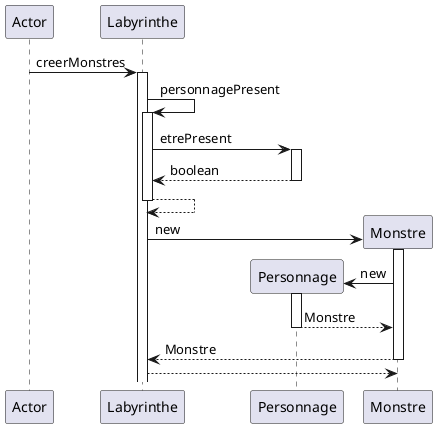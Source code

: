 @startuml
participant Actor
Actor -> Labyrinthe : creerMonstres
activate Labyrinthe
Labyrinthe -> Labyrinthe : personnagePresent
activate Labyrinthe
Labyrinthe -> Personnage : etrePresent
activate Personnage
Personnage --> Labyrinthe:boolean
deactivate Personnage
deactivate Personnage
Labyrinthe --> Labyrinthe
deactivate Labyrinthe
create Monstre
Labyrinthe -> Monstre : new
activate Monstre
create Personnage
Monstre -> Personnage : new
activate Personnage
Personnage --> Monstre: Monstre
deactivate Personnage
Monstre --> Labyrinthe:Monstre
deactivate Monstre
return
@enduml
